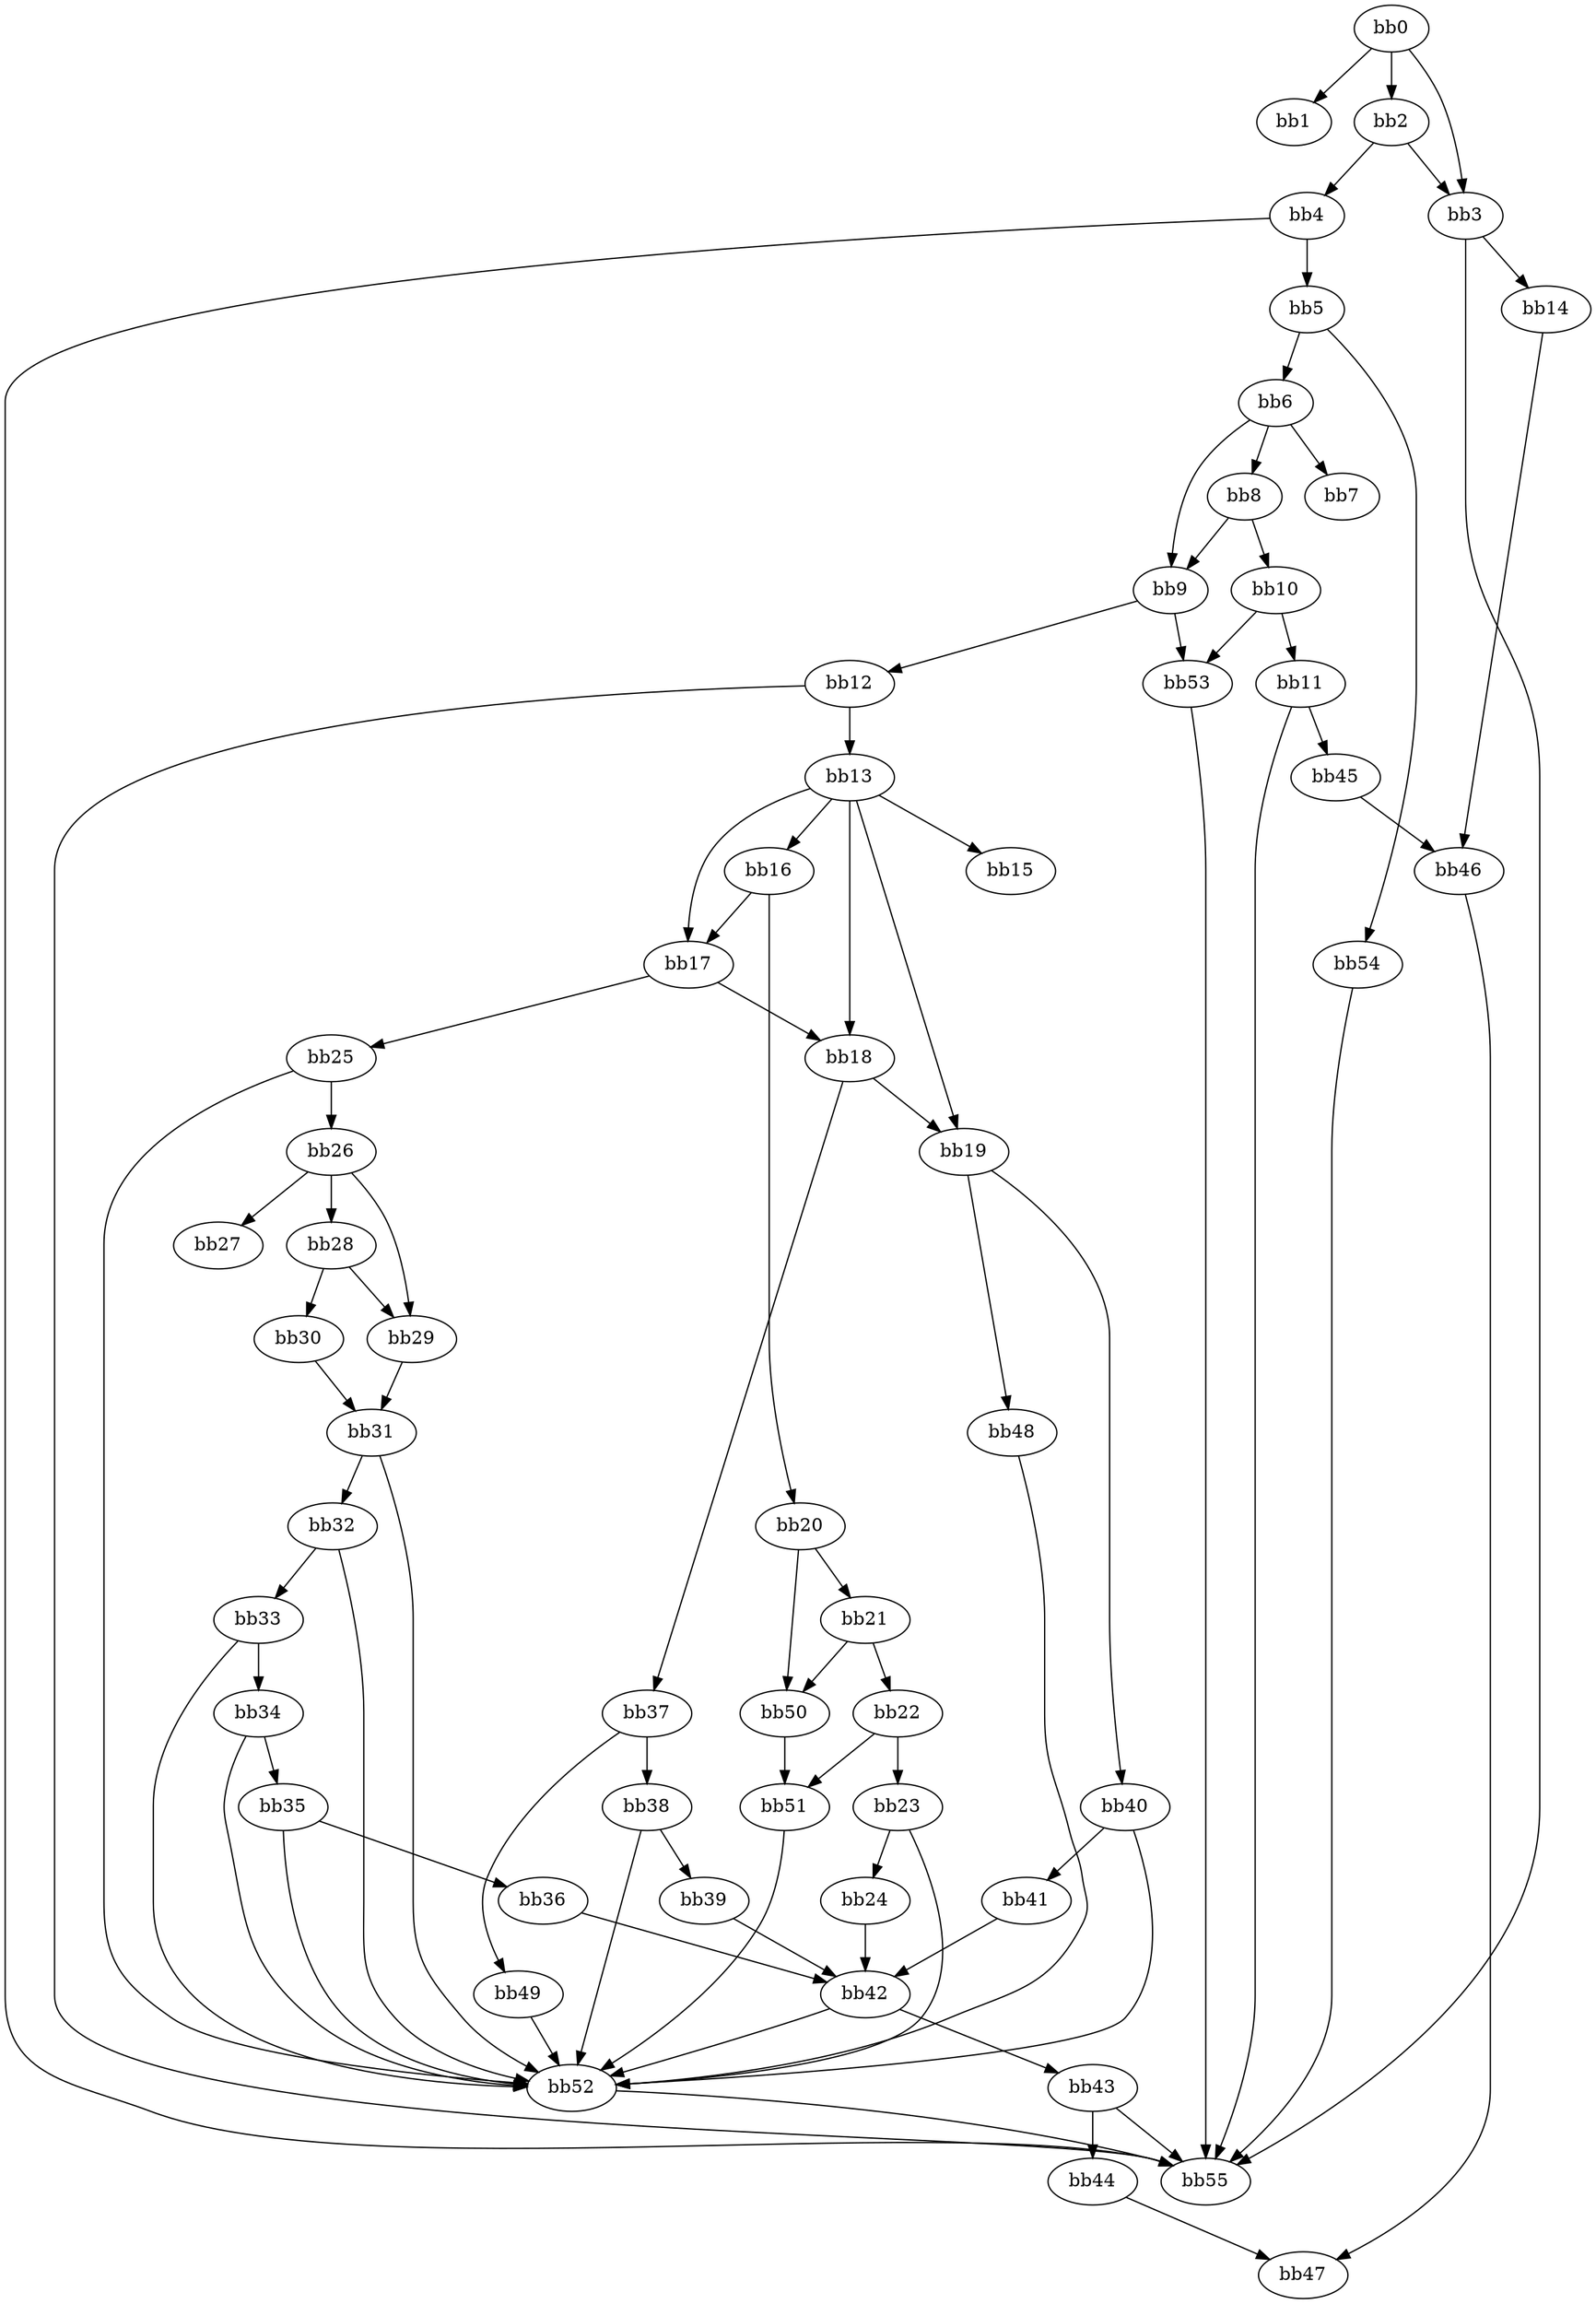 digraph {
    0 [ label = "bb0\l" ]
    1 [ label = "bb1\l" ]
    2 [ label = "bb2\l" ]
    3 [ label = "bb3\l" ]
    4 [ label = "bb4\l" ]
    5 [ label = "bb5\l" ]
    6 [ label = "bb6\l" ]
    7 [ label = "bb7\l" ]
    8 [ label = "bb8\l" ]
    9 [ label = "bb9\l" ]
    10 [ label = "bb10\l" ]
    11 [ label = "bb11\l" ]
    12 [ label = "bb12\l" ]
    13 [ label = "bb13\l" ]
    14 [ label = "bb14\l" ]
    15 [ label = "bb15\l" ]
    16 [ label = "bb16\l" ]
    17 [ label = "bb17\l" ]
    18 [ label = "bb18\l" ]
    19 [ label = "bb19\l" ]
    20 [ label = "bb20\l" ]
    21 [ label = "bb21\l" ]
    22 [ label = "bb22\l" ]
    23 [ label = "bb23\l" ]
    24 [ label = "bb24\l" ]
    25 [ label = "bb25\l" ]
    26 [ label = "bb26\l" ]
    27 [ label = "bb27\l" ]
    28 [ label = "bb28\l" ]
    29 [ label = "bb29\l" ]
    30 [ label = "bb30\l" ]
    31 [ label = "bb31\l" ]
    32 [ label = "bb32\l" ]
    33 [ label = "bb33\l" ]
    34 [ label = "bb34\l" ]
    35 [ label = "bb35\l" ]
    36 [ label = "bb36\l" ]
    37 [ label = "bb37\l" ]
    38 [ label = "bb38\l" ]
    39 [ label = "bb39\l" ]
    40 [ label = "bb40\l" ]
    41 [ label = "bb41\l" ]
    42 [ label = "bb42\l" ]
    43 [ label = "bb43\l" ]
    44 [ label = "bb44\l" ]
    45 [ label = "bb45\l" ]
    46 [ label = "bb46\l" ]
    47 [ label = "bb47\l" ]
    48 [ label = "bb48\l" ]
    49 [ label = "bb49\l" ]
    50 [ label = "bb50\l" ]
    51 [ label = "bb51\l" ]
    52 [ label = "bb52\l" ]
    53 [ label = "bb53\l" ]
    54 [ label = "bb54\l" ]
    55 [ label = "bb55\l" ]
    0 -> 1 [ ]
    0 -> 2 [ ]
    0 -> 3 [ ]
    2 -> 3 [ ]
    2 -> 4 [ ]
    3 -> 14 [ ]
    3 -> 55 [ ]
    4 -> 5 [ ]
    4 -> 55 [ ]
    5 -> 6 [ ]
    5 -> 54 [ ]
    6 -> 7 [ ]
    6 -> 8 [ ]
    6 -> 9 [ ]
    8 -> 9 [ ]
    8 -> 10 [ ]
    9 -> 12 [ ]
    9 -> 53 [ ]
    10 -> 11 [ ]
    10 -> 53 [ ]
    11 -> 45 [ ]
    11 -> 55 [ ]
    12 -> 13 [ ]
    12 -> 55 [ ]
    13 -> 15 [ ]
    13 -> 16 [ ]
    13 -> 17 [ ]
    13 -> 18 [ ]
    13 -> 19 [ ]
    14 -> 46 [ ]
    16 -> 17 [ ]
    16 -> 20 [ ]
    17 -> 18 [ ]
    17 -> 25 [ ]
    18 -> 19 [ ]
    18 -> 37 [ ]
    19 -> 40 [ ]
    19 -> 48 [ ]
    20 -> 21 [ ]
    20 -> 50 [ ]
    21 -> 22 [ ]
    21 -> 50 [ ]
    22 -> 23 [ ]
    22 -> 51 [ ]
    23 -> 24 [ ]
    23 -> 52 [ ]
    24 -> 42 [ ]
    25 -> 26 [ ]
    25 -> 52 [ ]
    26 -> 27 [ ]
    26 -> 28 [ ]
    26 -> 29 [ ]
    28 -> 29 [ ]
    28 -> 30 [ ]
    29 -> 31 [ ]
    30 -> 31 [ ]
    31 -> 32 [ ]
    31 -> 52 [ ]
    32 -> 33 [ ]
    32 -> 52 [ ]
    33 -> 34 [ ]
    33 -> 52 [ ]
    34 -> 35 [ ]
    34 -> 52 [ ]
    35 -> 36 [ ]
    35 -> 52 [ ]
    36 -> 42 [ ]
    37 -> 38 [ ]
    37 -> 49 [ ]
    38 -> 39 [ ]
    38 -> 52 [ ]
    39 -> 42 [ ]
    40 -> 41 [ ]
    40 -> 52 [ ]
    41 -> 42 [ ]
    42 -> 43 [ ]
    42 -> 52 [ ]
    43 -> 44 [ ]
    43 -> 55 [ ]
    44 -> 47 [ ]
    45 -> 46 [ ]
    46 -> 47 [ ]
    48 -> 52 [ ]
    49 -> 52 [ ]
    50 -> 51 [ ]
    51 -> 52 [ ]
    52 -> 55 [ ]
    53 -> 55 [ ]
    54 -> 55 [ ]
}

